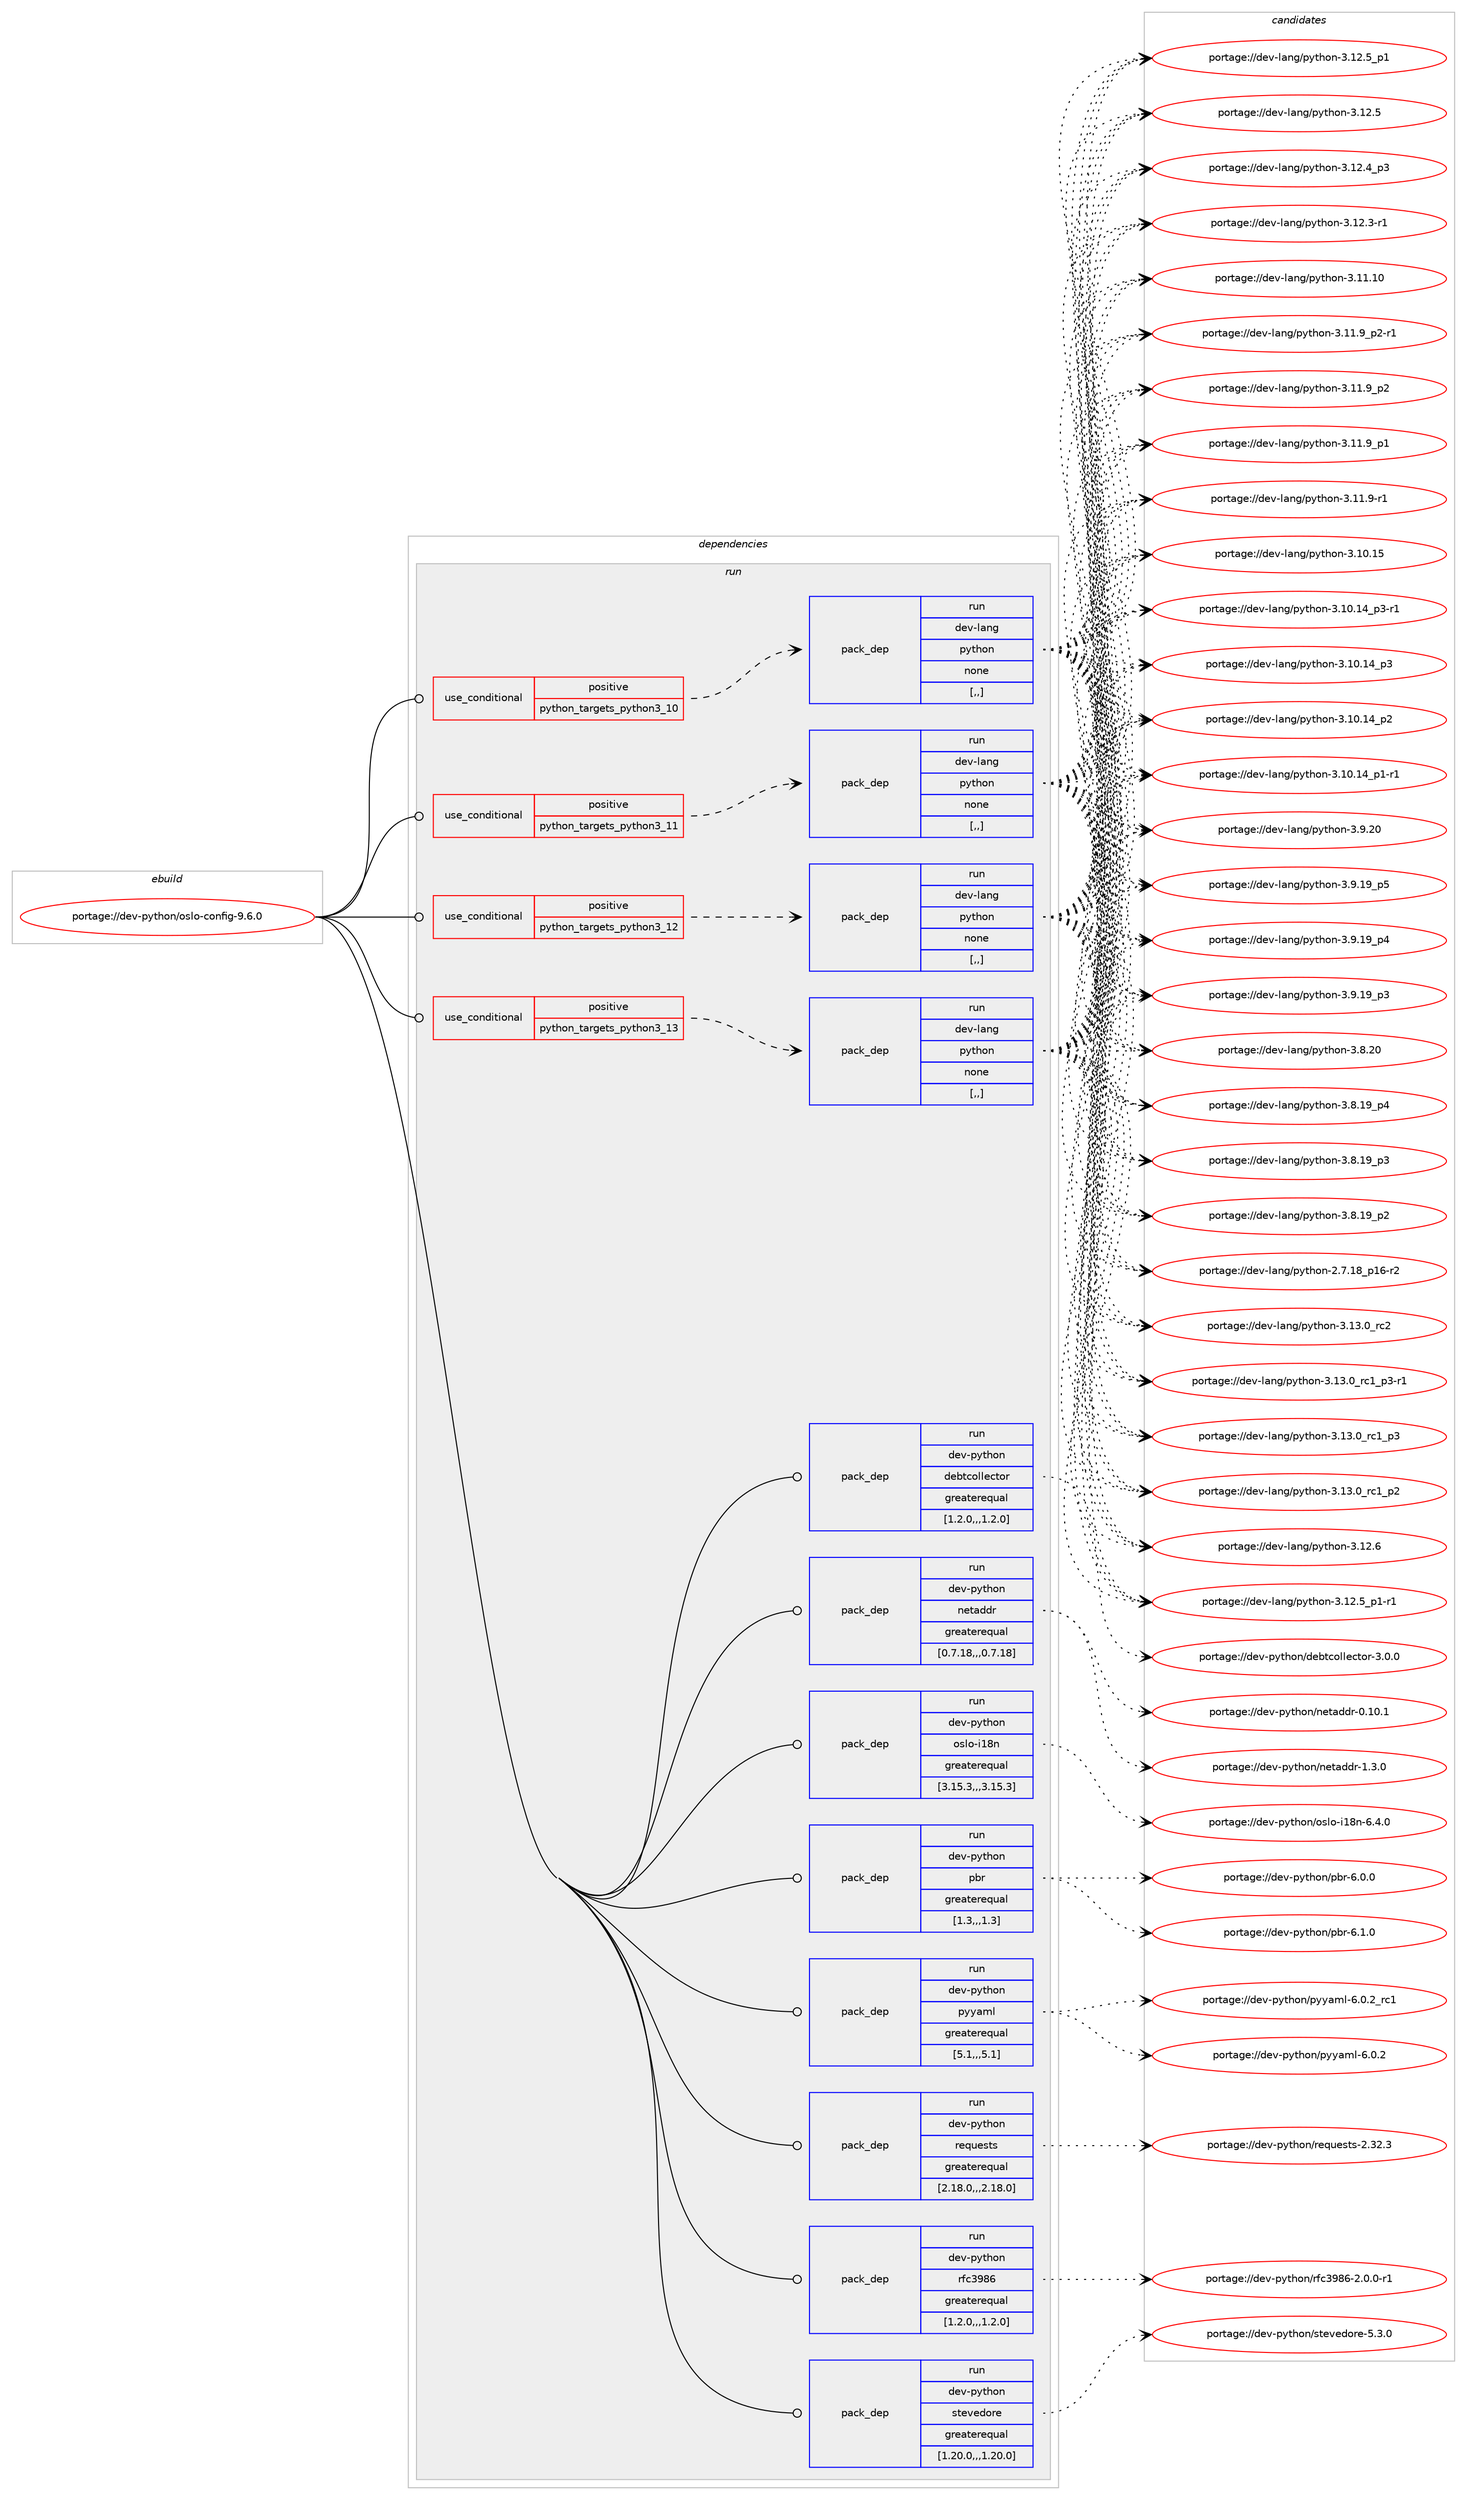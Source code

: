 digraph prolog {

# *************
# Graph options
# *************

newrank=true;
concentrate=true;
compound=true;
graph [rankdir=LR,fontname=Helvetica,fontsize=10,ranksep=1.5];#, ranksep=2.5, nodesep=0.2];
edge  [arrowhead=vee];
node  [fontname=Helvetica,fontsize=10];

# **********
# The ebuild
# **********

subgraph cluster_leftcol {
color=gray;
label=<<i>ebuild</i>>;
id [label="portage://dev-python/oslo-config-9.6.0", color=red, width=4, href="../dev-python/oslo-config-9.6.0.svg"];
}

# ****************
# The dependencies
# ****************

subgraph cluster_midcol {
color=gray;
label=<<i>dependencies</i>>;
subgraph cluster_compile {
fillcolor="#eeeeee";
style=filled;
label=<<i>compile</i>>;
}
subgraph cluster_compileandrun {
fillcolor="#eeeeee";
style=filled;
label=<<i>compile and run</i>>;
}
subgraph cluster_run {
fillcolor="#eeeeee";
style=filled;
label=<<i>run</i>>;
subgraph cond165961 {
dependency647860 [label=<<TABLE BORDER="0" CELLBORDER="1" CELLSPACING="0" CELLPADDING="4"><TR><TD ROWSPAN="3" CELLPADDING="10">use_conditional</TD></TR><TR><TD>positive</TD></TR><TR><TD>python_targets_python3_10</TD></TR></TABLE>>, shape=none, color=red];
subgraph pack477080 {
dependency647861 [label=<<TABLE BORDER="0" CELLBORDER="1" CELLSPACING="0" CELLPADDING="4" WIDTH="220"><TR><TD ROWSPAN="6" CELLPADDING="30">pack_dep</TD></TR><TR><TD WIDTH="110">run</TD></TR><TR><TD>dev-lang</TD></TR><TR><TD>python</TD></TR><TR><TD>none</TD></TR><TR><TD>[,,]</TD></TR></TABLE>>, shape=none, color=blue];
}
dependency647860:e -> dependency647861:w [weight=20,style="dashed",arrowhead="vee"];
}
id:e -> dependency647860:w [weight=20,style="solid",arrowhead="odot"];
subgraph cond165962 {
dependency647862 [label=<<TABLE BORDER="0" CELLBORDER="1" CELLSPACING="0" CELLPADDING="4"><TR><TD ROWSPAN="3" CELLPADDING="10">use_conditional</TD></TR><TR><TD>positive</TD></TR><TR><TD>python_targets_python3_11</TD></TR></TABLE>>, shape=none, color=red];
subgraph pack477081 {
dependency647863 [label=<<TABLE BORDER="0" CELLBORDER="1" CELLSPACING="0" CELLPADDING="4" WIDTH="220"><TR><TD ROWSPAN="6" CELLPADDING="30">pack_dep</TD></TR><TR><TD WIDTH="110">run</TD></TR><TR><TD>dev-lang</TD></TR><TR><TD>python</TD></TR><TR><TD>none</TD></TR><TR><TD>[,,]</TD></TR></TABLE>>, shape=none, color=blue];
}
dependency647862:e -> dependency647863:w [weight=20,style="dashed",arrowhead="vee"];
}
id:e -> dependency647862:w [weight=20,style="solid",arrowhead="odot"];
subgraph cond165963 {
dependency647864 [label=<<TABLE BORDER="0" CELLBORDER="1" CELLSPACING="0" CELLPADDING="4"><TR><TD ROWSPAN="3" CELLPADDING="10">use_conditional</TD></TR><TR><TD>positive</TD></TR><TR><TD>python_targets_python3_12</TD></TR></TABLE>>, shape=none, color=red];
subgraph pack477082 {
dependency647865 [label=<<TABLE BORDER="0" CELLBORDER="1" CELLSPACING="0" CELLPADDING="4" WIDTH="220"><TR><TD ROWSPAN="6" CELLPADDING="30">pack_dep</TD></TR><TR><TD WIDTH="110">run</TD></TR><TR><TD>dev-lang</TD></TR><TR><TD>python</TD></TR><TR><TD>none</TD></TR><TR><TD>[,,]</TD></TR></TABLE>>, shape=none, color=blue];
}
dependency647864:e -> dependency647865:w [weight=20,style="dashed",arrowhead="vee"];
}
id:e -> dependency647864:w [weight=20,style="solid",arrowhead="odot"];
subgraph cond165964 {
dependency647866 [label=<<TABLE BORDER="0" CELLBORDER="1" CELLSPACING="0" CELLPADDING="4"><TR><TD ROWSPAN="3" CELLPADDING="10">use_conditional</TD></TR><TR><TD>positive</TD></TR><TR><TD>python_targets_python3_13</TD></TR></TABLE>>, shape=none, color=red];
subgraph pack477083 {
dependency647867 [label=<<TABLE BORDER="0" CELLBORDER="1" CELLSPACING="0" CELLPADDING="4" WIDTH="220"><TR><TD ROWSPAN="6" CELLPADDING="30">pack_dep</TD></TR><TR><TD WIDTH="110">run</TD></TR><TR><TD>dev-lang</TD></TR><TR><TD>python</TD></TR><TR><TD>none</TD></TR><TR><TD>[,,]</TD></TR></TABLE>>, shape=none, color=blue];
}
dependency647866:e -> dependency647867:w [weight=20,style="dashed",arrowhead="vee"];
}
id:e -> dependency647866:w [weight=20,style="solid",arrowhead="odot"];
subgraph pack477084 {
dependency647868 [label=<<TABLE BORDER="0" CELLBORDER="1" CELLSPACING="0" CELLPADDING="4" WIDTH="220"><TR><TD ROWSPAN="6" CELLPADDING="30">pack_dep</TD></TR><TR><TD WIDTH="110">run</TD></TR><TR><TD>dev-python</TD></TR><TR><TD>debtcollector</TD></TR><TR><TD>greaterequal</TD></TR><TR><TD>[1.2.0,,,1.2.0]</TD></TR></TABLE>>, shape=none, color=blue];
}
id:e -> dependency647868:w [weight=20,style="solid",arrowhead="odot"];
subgraph pack477085 {
dependency647869 [label=<<TABLE BORDER="0" CELLBORDER="1" CELLSPACING="0" CELLPADDING="4" WIDTH="220"><TR><TD ROWSPAN="6" CELLPADDING="30">pack_dep</TD></TR><TR><TD WIDTH="110">run</TD></TR><TR><TD>dev-python</TD></TR><TR><TD>netaddr</TD></TR><TR><TD>greaterequal</TD></TR><TR><TD>[0.7.18,,,0.7.18]</TD></TR></TABLE>>, shape=none, color=blue];
}
id:e -> dependency647869:w [weight=20,style="solid",arrowhead="odot"];
subgraph pack477086 {
dependency647870 [label=<<TABLE BORDER="0" CELLBORDER="1" CELLSPACING="0" CELLPADDING="4" WIDTH="220"><TR><TD ROWSPAN="6" CELLPADDING="30">pack_dep</TD></TR><TR><TD WIDTH="110">run</TD></TR><TR><TD>dev-python</TD></TR><TR><TD>oslo-i18n</TD></TR><TR><TD>greaterequal</TD></TR><TR><TD>[3.15.3,,,3.15.3]</TD></TR></TABLE>>, shape=none, color=blue];
}
id:e -> dependency647870:w [weight=20,style="solid",arrowhead="odot"];
subgraph pack477087 {
dependency647871 [label=<<TABLE BORDER="0" CELLBORDER="1" CELLSPACING="0" CELLPADDING="4" WIDTH="220"><TR><TD ROWSPAN="6" CELLPADDING="30">pack_dep</TD></TR><TR><TD WIDTH="110">run</TD></TR><TR><TD>dev-python</TD></TR><TR><TD>pbr</TD></TR><TR><TD>greaterequal</TD></TR><TR><TD>[1.3,,,1.3]</TD></TR></TABLE>>, shape=none, color=blue];
}
id:e -> dependency647871:w [weight=20,style="solid",arrowhead="odot"];
subgraph pack477088 {
dependency647872 [label=<<TABLE BORDER="0" CELLBORDER="1" CELLSPACING="0" CELLPADDING="4" WIDTH="220"><TR><TD ROWSPAN="6" CELLPADDING="30">pack_dep</TD></TR><TR><TD WIDTH="110">run</TD></TR><TR><TD>dev-python</TD></TR><TR><TD>pyyaml</TD></TR><TR><TD>greaterequal</TD></TR><TR><TD>[5.1,,,5.1]</TD></TR></TABLE>>, shape=none, color=blue];
}
id:e -> dependency647872:w [weight=20,style="solid",arrowhead="odot"];
subgraph pack477089 {
dependency647873 [label=<<TABLE BORDER="0" CELLBORDER="1" CELLSPACING="0" CELLPADDING="4" WIDTH="220"><TR><TD ROWSPAN="6" CELLPADDING="30">pack_dep</TD></TR><TR><TD WIDTH="110">run</TD></TR><TR><TD>dev-python</TD></TR><TR><TD>requests</TD></TR><TR><TD>greaterequal</TD></TR><TR><TD>[2.18.0,,,2.18.0]</TD></TR></TABLE>>, shape=none, color=blue];
}
id:e -> dependency647873:w [weight=20,style="solid",arrowhead="odot"];
subgraph pack477090 {
dependency647874 [label=<<TABLE BORDER="0" CELLBORDER="1" CELLSPACING="0" CELLPADDING="4" WIDTH="220"><TR><TD ROWSPAN="6" CELLPADDING="30">pack_dep</TD></TR><TR><TD WIDTH="110">run</TD></TR><TR><TD>dev-python</TD></TR><TR><TD>rfc3986</TD></TR><TR><TD>greaterequal</TD></TR><TR><TD>[1.2.0,,,1.2.0]</TD></TR></TABLE>>, shape=none, color=blue];
}
id:e -> dependency647874:w [weight=20,style="solid",arrowhead="odot"];
subgraph pack477091 {
dependency647875 [label=<<TABLE BORDER="0" CELLBORDER="1" CELLSPACING="0" CELLPADDING="4" WIDTH="220"><TR><TD ROWSPAN="6" CELLPADDING="30">pack_dep</TD></TR><TR><TD WIDTH="110">run</TD></TR><TR><TD>dev-python</TD></TR><TR><TD>stevedore</TD></TR><TR><TD>greaterequal</TD></TR><TR><TD>[1.20.0,,,1.20.0]</TD></TR></TABLE>>, shape=none, color=blue];
}
id:e -> dependency647875:w [weight=20,style="solid",arrowhead="odot"];
}
}

# **************
# The candidates
# **************

subgraph cluster_choices {
rank=same;
color=gray;
label=<<i>candidates</i>>;

subgraph choice477080 {
color=black;
nodesep=1;
choice10010111845108971101034711212111610411111045514649514648951149950 [label="portage://dev-lang/python-3.13.0_rc2", color=red, width=4,href="../dev-lang/python-3.13.0_rc2.svg"];
choice1001011184510897110103471121211161041111104551464951464895114994995112514511449 [label="portage://dev-lang/python-3.13.0_rc1_p3-r1", color=red, width=4,href="../dev-lang/python-3.13.0_rc1_p3-r1.svg"];
choice100101118451089711010347112121116104111110455146495146489511499499511251 [label="portage://dev-lang/python-3.13.0_rc1_p3", color=red, width=4,href="../dev-lang/python-3.13.0_rc1_p3.svg"];
choice100101118451089711010347112121116104111110455146495146489511499499511250 [label="portage://dev-lang/python-3.13.0_rc1_p2", color=red, width=4,href="../dev-lang/python-3.13.0_rc1_p2.svg"];
choice10010111845108971101034711212111610411111045514649504654 [label="portage://dev-lang/python-3.12.6", color=red, width=4,href="../dev-lang/python-3.12.6.svg"];
choice1001011184510897110103471121211161041111104551464950465395112494511449 [label="portage://dev-lang/python-3.12.5_p1-r1", color=red, width=4,href="../dev-lang/python-3.12.5_p1-r1.svg"];
choice100101118451089711010347112121116104111110455146495046539511249 [label="portage://dev-lang/python-3.12.5_p1", color=red, width=4,href="../dev-lang/python-3.12.5_p1.svg"];
choice10010111845108971101034711212111610411111045514649504653 [label="portage://dev-lang/python-3.12.5", color=red, width=4,href="../dev-lang/python-3.12.5.svg"];
choice100101118451089711010347112121116104111110455146495046529511251 [label="portage://dev-lang/python-3.12.4_p3", color=red, width=4,href="../dev-lang/python-3.12.4_p3.svg"];
choice100101118451089711010347112121116104111110455146495046514511449 [label="portage://dev-lang/python-3.12.3-r1", color=red, width=4,href="../dev-lang/python-3.12.3-r1.svg"];
choice1001011184510897110103471121211161041111104551464949464948 [label="portage://dev-lang/python-3.11.10", color=red, width=4,href="../dev-lang/python-3.11.10.svg"];
choice1001011184510897110103471121211161041111104551464949465795112504511449 [label="portage://dev-lang/python-3.11.9_p2-r1", color=red, width=4,href="../dev-lang/python-3.11.9_p2-r1.svg"];
choice100101118451089711010347112121116104111110455146494946579511250 [label="portage://dev-lang/python-3.11.9_p2", color=red, width=4,href="../dev-lang/python-3.11.9_p2.svg"];
choice100101118451089711010347112121116104111110455146494946579511249 [label="portage://dev-lang/python-3.11.9_p1", color=red, width=4,href="../dev-lang/python-3.11.9_p1.svg"];
choice100101118451089711010347112121116104111110455146494946574511449 [label="portage://dev-lang/python-3.11.9-r1", color=red, width=4,href="../dev-lang/python-3.11.9-r1.svg"];
choice1001011184510897110103471121211161041111104551464948464953 [label="portage://dev-lang/python-3.10.15", color=red, width=4,href="../dev-lang/python-3.10.15.svg"];
choice100101118451089711010347112121116104111110455146494846495295112514511449 [label="portage://dev-lang/python-3.10.14_p3-r1", color=red, width=4,href="../dev-lang/python-3.10.14_p3-r1.svg"];
choice10010111845108971101034711212111610411111045514649484649529511251 [label="portage://dev-lang/python-3.10.14_p3", color=red, width=4,href="../dev-lang/python-3.10.14_p3.svg"];
choice10010111845108971101034711212111610411111045514649484649529511250 [label="portage://dev-lang/python-3.10.14_p2", color=red, width=4,href="../dev-lang/python-3.10.14_p2.svg"];
choice100101118451089711010347112121116104111110455146494846495295112494511449 [label="portage://dev-lang/python-3.10.14_p1-r1", color=red, width=4,href="../dev-lang/python-3.10.14_p1-r1.svg"];
choice10010111845108971101034711212111610411111045514657465048 [label="portage://dev-lang/python-3.9.20", color=red, width=4,href="../dev-lang/python-3.9.20.svg"];
choice100101118451089711010347112121116104111110455146574649579511253 [label="portage://dev-lang/python-3.9.19_p5", color=red, width=4,href="../dev-lang/python-3.9.19_p5.svg"];
choice100101118451089711010347112121116104111110455146574649579511252 [label="portage://dev-lang/python-3.9.19_p4", color=red, width=4,href="../dev-lang/python-3.9.19_p4.svg"];
choice100101118451089711010347112121116104111110455146574649579511251 [label="portage://dev-lang/python-3.9.19_p3", color=red, width=4,href="../dev-lang/python-3.9.19_p3.svg"];
choice10010111845108971101034711212111610411111045514656465048 [label="portage://dev-lang/python-3.8.20", color=red, width=4,href="../dev-lang/python-3.8.20.svg"];
choice100101118451089711010347112121116104111110455146564649579511252 [label="portage://dev-lang/python-3.8.19_p4", color=red, width=4,href="../dev-lang/python-3.8.19_p4.svg"];
choice100101118451089711010347112121116104111110455146564649579511251 [label="portage://dev-lang/python-3.8.19_p3", color=red, width=4,href="../dev-lang/python-3.8.19_p3.svg"];
choice100101118451089711010347112121116104111110455146564649579511250 [label="portage://dev-lang/python-3.8.19_p2", color=red, width=4,href="../dev-lang/python-3.8.19_p2.svg"];
choice100101118451089711010347112121116104111110455046554649569511249544511450 [label="portage://dev-lang/python-2.7.18_p16-r2", color=red, width=4,href="../dev-lang/python-2.7.18_p16-r2.svg"];
dependency647861:e -> choice10010111845108971101034711212111610411111045514649514648951149950:w [style=dotted,weight="100"];
dependency647861:e -> choice1001011184510897110103471121211161041111104551464951464895114994995112514511449:w [style=dotted,weight="100"];
dependency647861:e -> choice100101118451089711010347112121116104111110455146495146489511499499511251:w [style=dotted,weight="100"];
dependency647861:e -> choice100101118451089711010347112121116104111110455146495146489511499499511250:w [style=dotted,weight="100"];
dependency647861:e -> choice10010111845108971101034711212111610411111045514649504654:w [style=dotted,weight="100"];
dependency647861:e -> choice1001011184510897110103471121211161041111104551464950465395112494511449:w [style=dotted,weight="100"];
dependency647861:e -> choice100101118451089711010347112121116104111110455146495046539511249:w [style=dotted,weight="100"];
dependency647861:e -> choice10010111845108971101034711212111610411111045514649504653:w [style=dotted,weight="100"];
dependency647861:e -> choice100101118451089711010347112121116104111110455146495046529511251:w [style=dotted,weight="100"];
dependency647861:e -> choice100101118451089711010347112121116104111110455146495046514511449:w [style=dotted,weight="100"];
dependency647861:e -> choice1001011184510897110103471121211161041111104551464949464948:w [style=dotted,weight="100"];
dependency647861:e -> choice1001011184510897110103471121211161041111104551464949465795112504511449:w [style=dotted,weight="100"];
dependency647861:e -> choice100101118451089711010347112121116104111110455146494946579511250:w [style=dotted,weight="100"];
dependency647861:e -> choice100101118451089711010347112121116104111110455146494946579511249:w [style=dotted,weight="100"];
dependency647861:e -> choice100101118451089711010347112121116104111110455146494946574511449:w [style=dotted,weight="100"];
dependency647861:e -> choice1001011184510897110103471121211161041111104551464948464953:w [style=dotted,weight="100"];
dependency647861:e -> choice100101118451089711010347112121116104111110455146494846495295112514511449:w [style=dotted,weight="100"];
dependency647861:e -> choice10010111845108971101034711212111610411111045514649484649529511251:w [style=dotted,weight="100"];
dependency647861:e -> choice10010111845108971101034711212111610411111045514649484649529511250:w [style=dotted,weight="100"];
dependency647861:e -> choice100101118451089711010347112121116104111110455146494846495295112494511449:w [style=dotted,weight="100"];
dependency647861:e -> choice10010111845108971101034711212111610411111045514657465048:w [style=dotted,weight="100"];
dependency647861:e -> choice100101118451089711010347112121116104111110455146574649579511253:w [style=dotted,weight="100"];
dependency647861:e -> choice100101118451089711010347112121116104111110455146574649579511252:w [style=dotted,weight="100"];
dependency647861:e -> choice100101118451089711010347112121116104111110455146574649579511251:w [style=dotted,weight="100"];
dependency647861:e -> choice10010111845108971101034711212111610411111045514656465048:w [style=dotted,weight="100"];
dependency647861:e -> choice100101118451089711010347112121116104111110455146564649579511252:w [style=dotted,weight="100"];
dependency647861:e -> choice100101118451089711010347112121116104111110455146564649579511251:w [style=dotted,weight="100"];
dependency647861:e -> choice100101118451089711010347112121116104111110455146564649579511250:w [style=dotted,weight="100"];
dependency647861:e -> choice100101118451089711010347112121116104111110455046554649569511249544511450:w [style=dotted,weight="100"];
}
subgraph choice477081 {
color=black;
nodesep=1;
choice10010111845108971101034711212111610411111045514649514648951149950 [label="portage://dev-lang/python-3.13.0_rc2", color=red, width=4,href="../dev-lang/python-3.13.0_rc2.svg"];
choice1001011184510897110103471121211161041111104551464951464895114994995112514511449 [label="portage://dev-lang/python-3.13.0_rc1_p3-r1", color=red, width=4,href="../dev-lang/python-3.13.0_rc1_p3-r1.svg"];
choice100101118451089711010347112121116104111110455146495146489511499499511251 [label="portage://dev-lang/python-3.13.0_rc1_p3", color=red, width=4,href="../dev-lang/python-3.13.0_rc1_p3.svg"];
choice100101118451089711010347112121116104111110455146495146489511499499511250 [label="portage://dev-lang/python-3.13.0_rc1_p2", color=red, width=4,href="../dev-lang/python-3.13.0_rc1_p2.svg"];
choice10010111845108971101034711212111610411111045514649504654 [label="portage://dev-lang/python-3.12.6", color=red, width=4,href="../dev-lang/python-3.12.6.svg"];
choice1001011184510897110103471121211161041111104551464950465395112494511449 [label="portage://dev-lang/python-3.12.5_p1-r1", color=red, width=4,href="../dev-lang/python-3.12.5_p1-r1.svg"];
choice100101118451089711010347112121116104111110455146495046539511249 [label="portage://dev-lang/python-3.12.5_p1", color=red, width=4,href="../dev-lang/python-3.12.5_p1.svg"];
choice10010111845108971101034711212111610411111045514649504653 [label="portage://dev-lang/python-3.12.5", color=red, width=4,href="../dev-lang/python-3.12.5.svg"];
choice100101118451089711010347112121116104111110455146495046529511251 [label="portage://dev-lang/python-3.12.4_p3", color=red, width=4,href="../dev-lang/python-3.12.4_p3.svg"];
choice100101118451089711010347112121116104111110455146495046514511449 [label="portage://dev-lang/python-3.12.3-r1", color=red, width=4,href="../dev-lang/python-3.12.3-r1.svg"];
choice1001011184510897110103471121211161041111104551464949464948 [label="portage://dev-lang/python-3.11.10", color=red, width=4,href="../dev-lang/python-3.11.10.svg"];
choice1001011184510897110103471121211161041111104551464949465795112504511449 [label="portage://dev-lang/python-3.11.9_p2-r1", color=red, width=4,href="../dev-lang/python-3.11.9_p2-r1.svg"];
choice100101118451089711010347112121116104111110455146494946579511250 [label="portage://dev-lang/python-3.11.9_p2", color=red, width=4,href="../dev-lang/python-3.11.9_p2.svg"];
choice100101118451089711010347112121116104111110455146494946579511249 [label="portage://dev-lang/python-3.11.9_p1", color=red, width=4,href="../dev-lang/python-3.11.9_p1.svg"];
choice100101118451089711010347112121116104111110455146494946574511449 [label="portage://dev-lang/python-3.11.9-r1", color=red, width=4,href="../dev-lang/python-3.11.9-r1.svg"];
choice1001011184510897110103471121211161041111104551464948464953 [label="portage://dev-lang/python-3.10.15", color=red, width=4,href="../dev-lang/python-3.10.15.svg"];
choice100101118451089711010347112121116104111110455146494846495295112514511449 [label="portage://dev-lang/python-3.10.14_p3-r1", color=red, width=4,href="../dev-lang/python-3.10.14_p3-r1.svg"];
choice10010111845108971101034711212111610411111045514649484649529511251 [label="portage://dev-lang/python-3.10.14_p3", color=red, width=4,href="../dev-lang/python-3.10.14_p3.svg"];
choice10010111845108971101034711212111610411111045514649484649529511250 [label="portage://dev-lang/python-3.10.14_p2", color=red, width=4,href="../dev-lang/python-3.10.14_p2.svg"];
choice100101118451089711010347112121116104111110455146494846495295112494511449 [label="portage://dev-lang/python-3.10.14_p1-r1", color=red, width=4,href="../dev-lang/python-3.10.14_p1-r1.svg"];
choice10010111845108971101034711212111610411111045514657465048 [label="portage://dev-lang/python-3.9.20", color=red, width=4,href="../dev-lang/python-3.9.20.svg"];
choice100101118451089711010347112121116104111110455146574649579511253 [label="portage://dev-lang/python-3.9.19_p5", color=red, width=4,href="../dev-lang/python-3.9.19_p5.svg"];
choice100101118451089711010347112121116104111110455146574649579511252 [label="portage://dev-lang/python-3.9.19_p4", color=red, width=4,href="../dev-lang/python-3.9.19_p4.svg"];
choice100101118451089711010347112121116104111110455146574649579511251 [label="portage://dev-lang/python-3.9.19_p3", color=red, width=4,href="../dev-lang/python-3.9.19_p3.svg"];
choice10010111845108971101034711212111610411111045514656465048 [label="portage://dev-lang/python-3.8.20", color=red, width=4,href="../dev-lang/python-3.8.20.svg"];
choice100101118451089711010347112121116104111110455146564649579511252 [label="portage://dev-lang/python-3.8.19_p4", color=red, width=4,href="../dev-lang/python-3.8.19_p4.svg"];
choice100101118451089711010347112121116104111110455146564649579511251 [label="portage://dev-lang/python-3.8.19_p3", color=red, width=4,href="../dev-lang/python-3.8.19_p3.svg"];
choice100101118451089711010347112121116104111110455146564649579511250 [label="portage://dev-lang/python-3.8.19_p2", color=red, width=4,href="../dev-lang/python-3.8.19_p2.svg"];
choice100101118451089711010347112121116104111110455046554649569511249544511450 [label="portage://dev-lang/python-2.7.18_p16-r2", color=red, width=4,href="../dev-lang/python-2.7.18_p16-r2.svg"];
dependency647863:e -> choice10010111845108971101034711212111610411111045514649514648951149950:w [style=dotted,weight="100"];
dependency647863:e -> choice1001011184510897110103471121211161041111104551464951464895114994995112514511449:w [style=dotted,weight="100"];
dependency647863:e -> choice100101118451089711010347112121116104111110455146495146489511499499511251:w [style=dotted,weight="100"];
dependency647863:e -> choice100101118451089711010347112121116104111110455146495146489511499499511250:w [style=dotted,weight="100"];
dependency647863:e -> choice10010111845108971101034711212111610411111045514649504654:w [style=dotted,weight="100"];
dependency647863:e -> choice1001011184510897110103471121211161041111104551464950465395112494511449:w [style=dotted,weight="100"];
dependency647863:e -> choice100101118451089711010347112121116104111110455146495046539511249:w [style=dotted,weight="100"];
dependency647863:e -> choice10010111845108971101034711212111610411111045514649504653:w [style=dotted,weight="100"];
dependency647863:e -> choice100101118451089711010347112121116104111110455146495046529511251:w [style=dotted,weight="100"];
dependency647863:e -> choice100101118451089711010347112121116104111110455146495046514511449:w [style=dotted,weight="100"];
dependency647863:e -> choice1001011184510897110103471121211161041111104551464949464948:w [style=dotted,weight="100"];
dependency647863:e -> choice1001011184510897110103471121211161041111104551464949465795112504511449:w [style=dotted,weight="100"];
dependency647863:e -> choice100101118451089711010347112121116104111110455146494946579511250:w [style=dotted,weight="100"];
dependency647863:e -> choice100101118451089711010347112121116104111110455146494946579511249:w [style=dotted,weight="100"];
dependency647863:e -> choice100101118451089711010347112121116104111110455146494946574511449:w [style=dotted,weight="100"];
dependency647863:e -> choice1001011184510897110103471121211161041111104551464948464953:w [style=dotted,weight="100"];
dependency647863:e -> choice100101118451089711010347112121116104111110455146494846495295112514511449:w [style=dotted,weight="100"];
dependency647863:e -> choice10010111845108971101034711212111610411111045514649484649529511251:w [style=dotted,weight="100"];
dependency647863:e -> choice10010111845108971101034711212111610411111045514649484649529511250:w [style=dotted,weight="100"];
dependency647863:e -> choice100101118451089711010347112121116104111110455146494846495295112494511449:w [style=dotted,weight="100"];
dependency647863:e -> choice10010111845108971101034711212111610411111045514657465048:w [style=dotted,weight="100"];
dependency647863:e -> choice100101118451089711010347112121116104111110455146574649579511253:w [style=dotted,weight="100"];
dependency647863:e -> choice100101118451089711010347112121116104111110455146574649579511252:w [style=dotted,weight="100"];
dependency647863:e -> choice100101118451089711010347112121116104111110455146574649579511251:w [style=dotted,weight="100"];
dependency647863:e -> choice10010111845108971101034711212111610411111045514656465048:w [style=dotted,weight="100"];
dependency647863:e -> choice100101118451089711010347112121116104111110455146564649579511252:w [style=dotted,weight="100"];
dependency647863:e -> choice100101118451089711010347112121116104111110455146564649579511251:w [style=dotted,weight="100"];
dependency647863:e -> choice100101118451089711010347112121116104111110455146564649579511250:w [style=dotted,weight="100"];
dependency647863:e -> choice100101118451089711010347112121116104111110455046554649569511249544511450:w [style=dotted,weight="100"];
}
subgraph choice477082 {
color=black;
nodesep=1;
choice10010111845108971101034711212111610411111045514649514648951149950 [label="portage://dev-lang/python-3.13.0_rc2", color=red, width=4,href="../dev-lang/python-3.13.0_rc2.svg"];
choice1001011184510897110103471121211161041111104551464951464895114994995112514511449 [label="portage://dev-lang/python-3.13.0_rc1_p3-r1", color=red, width=4,href="../dev-lang/python-3.13.0_rc1_p3-r1.svg"];
choice100101118451089711010347112121116104111110455146495146489511499499511251 [label="portage://dev-lang/python-3.13.0_rc1_p3", color=red, width=4,href="../dev-lang/python-3.13.0_rc1_p3.svg"];
choice100101118451089711010347112121116104111110455146495146489511499499511250 [label="portage://dev-lang/python-3.13.0_rc1_p2", color=red, width=4,href="../dev-lang/python-3.13.0_rc1_p2.svg"];
choice10010111845108971101034711212111610411111045514649504654 [label="portage://dev-lang/python-3.12.6", color=red, width=4,href="../dev-lang/python-3.12.6.svg"];
choice1001011184510897110103471121211161041111104551464950465395112494511449 [label="portage://dev-lang/python-3.12.5_p1-r1", color=red, width=4,href="../dev-lang/python-3.12.5_p1-r1.svg"];
choice100101118451089711010347112121116104111110455146495046539511249 [label="portage://dev-lang/python-3.12.5_p1", color=red, width=4,href="../dev-lang/python-3.12.5_p1.svg"];
choice10010111845108971101034711212111610411111045514649504653 [label="portage://dev-lang/python-3.12.5", color=red, width=4,href="../dev-lang/python-3.12.5.svg"];
choice100101118451089711010347112121116104111110455146495046529511251 [label="portage://dev-lang/python-3.12.4_p3", color=red, width=4,href="../dev-lang/python-3.12.4_p3.svg"];
choice100101118451089711010347112121116104111110455146495046514511449 [label="portage://dev-lang/python-3.12.3-r1", color=red, width=4,href="../dev-lang/python-3.12.3-r1.svg"];
choice1001011184510897110103471121211161041111104551464949464948 [label="portage://dev-lang/python-3.11.10", color=red, width=4,href="../dev-lang/python-3.11.10.svg"];
choice1001011184510897110103471121211161041111104551464949465795112504511449 [label="portage://dev-lang/python-3.11.9_p2-r1", color=red, width=4,href="../dev-lang/python-3.11.9_p2-r1.svg"];
choice100101118451089711010347112121116104111110455146494946579511250 [label="portage://dev-lang/python-3.11.9_p2", color=red, width=4,href="../dev-lang/python-3.11.9_p2.svg"];
choice100101118451089711010347112121116104111110455146494946579511249 [label="portage://dev-lang/python-3.11.9_p1", color=red, width=4,href="../dev-lang/python-3.11.9_p1.svg"];
choice100101118451089711010347112121116104111110455146494946574511449 [label="portage://dev-lang/python-3.11.9-r1", color=red, width=4,href="../dev-lang/python-3.11.9-r1.svg"];
choice1001011184510897110103471121211161041111104551464948464953 [label="portage://dev-lang/python-3.10.15", color=red, width=4,href="../dev-lang/python-3.10.15.svg"];
choice100101118451089711010347112121116104111110455146494846495295112514511449 [label="portage://dev-lang/python-3.10.14_p3-r1", color=red, width=4,href="../dev-lang/python-3.10.14_p3-r1.svg"];
choice10010111845108971101034711212111610411111045514649484649529511251 [label="portage://dev-lang/python-3.10.14_p3", color=red, width=4,href="../dev-lang/python-3.10.14_p3.svg"];
choice10010111845108971101034711212111610411111045514649484649529511250 [label="portage://dev-lang/python-3.10.14_p2", color=red, width=4,href="../dev-lang/python-3.10.14_p2.svg"];
choice100101118451089711010347112121116104111110455146494846495295112494511449 [label="portage://dev-lang/python-3.10.14_p1-r1", color=red, width=4,href="../dev-lang/python-3.10.14_p1-r1.svg"];
choice10010111845108971101034711212111610411111045514657465048 [label="portage://dev-lang/python-3.9.20", color=red, width=4,href="../dev-lang/python-3.9.20.svg"];
choice100101118451089711010347112121116104111110455146574649579511253 [label="portage://dev-lang/python-3.9.19_p5", color=red, width=4,href="../dev-lang/python-3.9.19_p5.svg"];
choice100101118451089711010347112121116104111110455146574649579511252 [label="portage://dev-lang/python-3.9.19_p4", color=red, width=4,href="../dev-lang/python-3.9.19_p4.svg"];
choice100101118451089711010347112121116104111110455146574649579511251 [label="portage://dev-lang/python-3.9.19_p3", color=red, width=4,href="../dev-lang/python-3.9.19_p3.svg"];
choice10010111845108971101034711212111610411111045514656465048 [label="portage://dev-lang/python-3.8.20", color=red, width=4,href="../dev-lang/python-3.8.20.svg"];
choice100101118451089711010347112121116104111110455146564649579511252 [label="portage://dev-lang/python-3.8.19_p4", color=red, width=4,href="../dev-lang/python-3.8.19_p4.svg"];
choice100101118451089711010347112121116104111110455146564649579511251 [label="portage://dev-lang/python-3.8.19_p3", color=red, width=4,href="../dev-lang/python-3.8.19_p3.svg"];
choice100101118451089711010347112121116104111110455146564649579511250 [label="portage://dev-lang/python-3.8.19_p2", color=red, width=4,href="../dev-lang/python-3.8.19_p2.svg"];
choice100101118451089711010347112121116104111110455046554649569511249544511450 [label="portage://dev-lang/python-2.7.18_p16-r2", color=red, width=4,href="../dev-lang/python-2.7.18_p16-r2.svg"];
dependency647865:e -> choice10010111845108971101034711212111610411111045514649514648951149950:w [style=dotted,weight="100"];
dependency647865:e -> choice1001011184510897110103471121211161041111104551464951464895114994995112514511449:w [style=dotted,weight="100"];
dependency647865:e -> choice100101118451089711010347112121116104111110455146495146489511499499511251:w [style=dotted,weight="100"];
dependency647865:e -> choice100101118451089711010347112121116104111110455146495146489511499499511250:w [style=dotted,weight="100"];
dependency647865:e -> choice10010111845108971101034711212111610411111045514649504654:w [style=dotted,weight="100"];
dependency647865:e -> choice1001011184510897110103471121211161041111104551464950465395112494511449:w [style=dotted,weight="100"];
dependency647865:e -> choice100101118451089711010347112121116104111110455146495046539511249:w [style=dotted,weight="100"];
dependency647865:e -> choice10010111845108971101034711212111610411111045514649504653:w [style=dotted,weight="100"];
dependency647865:e -> choice100101118451089711010347112121116104111110455146495046529511251:w [style=dotted,weight="100"];
dependency647865:e -> choice100101118451089711010347112121116104111110455146495046514511449:w [style=dotted,weight="100"];
dependency647865:e -> choice1001011184510897110103471121211161041111104551464949464948:w [style=dotted,weight="100"];
dependency647865:e -> choice1001011184510897110103471121211161041111104551464949465795112504511449:w [style=dotted,weight="100"];
dependency647865:e -> choice100101118451089711010347112121116104111110455146494946579511250:w [style=dotted,weight="100"];
dependency647865:e -> choice100101118451089711010347112121116104111110455146494946579511249:w [style=dotted,weight="100"];
dependency647865:e -> choice100101118451089711010347112121116104111110455146494946574511449:w [style=dotted,weight="100"];
dependency647865:e -> choice1001011184510897110103471121211161041111104551464948464953:w [style=dotted,weight="100"];
dependency647865:e -> choice100101118451089711010347112121116104111110455146494846495295112514511449:w [style=dotted,weight="100"];
dependency647865:e -> choice10010111845108971101034711212111610411111045514649484649529511251:w [style=dotted,weight="100"];
dependency647865:e -> choice10010111845108971101034711212111610411111045514649484649529511250:w [style=dotted,weight="100"];
dependency647865:e -> choice100101118451089711010347112121116104111110455146494846495295112494511449:w [style=dotted,weight="100"];
dependency647865:e -> choice10010111845108971101034711212111610411111045514657465048:w [style=dotted,weight="100"];
dependency647865:e -> choice100101118451089711010347112121116104111110455146574649579511253:w [style=dotted,weight="100"];
dependency647865:e -> choice100101118451089711010347112121116104111110455146574649579511252:w [style=dotted,weight="100"];
dependency647865:e -> choice100101118451089711010347112121116104111110455146574649579511251:w [style=dotted,weight="100"];
dependency647865:e -> choice10010111845108971101034711212111610411111045514656465048:w [style=dotted,weight="100"];
dependency647865:e -> choice100101118451089711010347112121116104111110455146564649579511252:w [style=dotted,weight="100"];
dependency647865:e -> choice100101118451089711010347112121116104111110455146564649579511251:w [style=dotted,weight="100"];
dependency647865:e -> choice100101118451089711010347112121116104111110455146564649579511250:w [style=dotted,weight="100"];
dependency647865:e -> choice100101118451089711010347112121116104111110455046554649569511249544511450:w [style=dotted,weight="100"];
}
subgraph choice477083 {
color=black;
nodesep=1;
choice10010111845108971101034711212111610411111045514649514648951149950 [label="portage://dev-lang/python-3.13.0_rc2", color=red, width=4,href="../dev-lang/python-3.13.0_rc2.svg"];
choice1001011184510897110103471121211161041111104551464951464895114994995112514511449 [label="portage://dev-lang/python-3.13.0_rc1_p3-r1", color=red, width=4,href="../dev-lang/python-3.13.0_rc1_p3-r1.svg"];
choice100101118451089711010347112121116104111110455146495146489511499499511251 [label="portage://dev-lang/python-3.13.0_rc1_p3", color=red, width=4,href="../dev-lang/python-3.13.0_rc1_p3.svg"];
choice100101118451089711010347112121116104111110455146495146489511499499511250 [label="portage://dev-lang/python-3.13.0_rc1_p2", color=red, width=4,href="../dev-lang/python-3.13.0_rc1_p2.svg"];
choice10010111845108971101034711212111610411111045514649504654 [label="portage://dev-lang/python-3.12.6", color=red, width=4,href="../dev-lang/python-3.12.6.svg"];
choice1001011184510897110103471121211161041111104551464950465395112494511449 [label="portage://dev-lang/python-3.12.5_p1-r1", color=red, width=4,href="../dev-lang/python-3.12.5_p1-r1.svg"];
choice100101118451089711010347112121116104111110455146495046539511249 [label="portage://dev-lang/python-3.12.5_p1", color=red, width=4,href="../dev-lang/python-3.12.5_p1.svg"];
choice10010111845108971101034711212111610411111045514649504653 [label="portage://dev-lang/python-3.12.5", color=red, width=4,href="../dev-lang/python-3.12.5.svg"];
choice100101118451089711010347112121116104111110455146495046529511251 [label="portage://dev-lang/python-3.12.4_p3", color=red, width=4,href="../dev-lang/python-3.12.4_p3.svg"];
choice100101118451089711010347112121116104111110455146495046514511449 [label="portage://dev-lang/python-3.12.3-r1", color=red, width=4,href="../dev-lang/python-3.12.3-r1.svg"];
choice1001011184510897110103471121211161041111104551464949464948 [label="portage://dev-lang/python-3.11.10", color=red, width=4,href="../dev-lang/python-3.11.10.svg"];
choice1001011184510897110103471121211161041111104551464949465795112504511449 [label="portage://dev-lang/python-3.11.9_p2-r1", color=red, width=4,href="../dev-lang/python-3.11.9_p2-r1.svg"];
choice100101118451089711010347112121116104111110455146494946579511250 [label="portage://dev-lang/python-3.11.9_p2", color=red, width=4,href="../dev-lang/python-3.11.9_p2.svg"];
choice100101118451089711010347112121116104111110455146494946579511249 [label="portage://dev-lang/python-3.11.9_p1", color=red, width=4,href="../dev-lang/python-3.11.9_p1.svg"];
choice100101118451089711010347112121116104111110455146494946574511449 [label="portage://dev-lang/python-3.11.9-r1", color=red, width=4,href="../dev-lang/python-3.11.9-r1.svg"];
choice1001011184510897110103471121211161041111104551464948464953 [label="portage://dev-lang/python-3.10.15", color=red, width=4,href="../dev-lang/python-3.10.15.svg"];
choice100101118451089711010347112121116104111110455146494846495295112514511449 [label="portage://dev-lang/python-3.10.14_p3-r1", color=red, width=4,href="../dev-lang/python-3.10.14_p3-r1.svg"];
choice10010111845108971101034711212111610411111045514649484649529511251 [label="portage://dev-lang/python-3.10.14_p3", color=red, width=4,href="../dev-lang/python-3.10.14_p3.svg"];
choice10010111845108971101034711212111610411111045514649484649529511250 [label="portage://dev-lang/python-3.10.14_p2", color=red, width=4,href="../dev-lang/python-3.10.14_p2.svg"];
choice100101118451089711010347112121116104111110455146494846495295112494511449 [label="portage://dev-lang/python-3.10.14_p1-r1", color=red, width=4,href="../dev-lang/python-3.10.14_p1-r1.svg"];
choice10010111845108971101034711212111610411111045514657465048 [label="portage://dev-lang/python-3.9.20", color=red, width=4,href="../dev-lang/python-3.9.20.svg"];
choice100101118451089711010347112121116104111110455146574649579511253 [label="portage://dev-lang/python-3.9.19_p5", color=red, width=4,href="../dev-lang/python-3.9.19_p5.svg"];
choice100101118451089711010347112121116104111110455146574649579511252 [label="portage://dev-lang/python-3.9.19_p4", color=red, width=4,href="../dev-lang/python-3.9.19_p4.svg"];
choice100101118451089711010347112121116104111110455146574649579511251 [label="portage://dev-lang/python-3.9.19_p3", color=red, width=4,href="../dev-lang/python-3.9.19_p3.svg"];
choice10010111845108971101034711212111610411111045514656465048 [label="portage://dev-lang/python-3.8.20", color=red, width=4,href="../dev-lang/python-3.8.20.svg"];
choice100101118451089711010347112121116104111110455146564649579511252 [label="portage://dev-lang/python-3.8.19_p4", color=red, width=4,href="../dev-lang/python-3.8.19_p4.svg"];
choice100101118451089711010347112121116104111110455146564649579511251 [label="portage://dev-lang/python-3.8.19_p3", color=red, width=4,href="../dev-lang/python-3.8.19_p3.svg"];
choice100101118451089711010347112121116104111110455146564649579511250 [label="portage://dev-lang/python-3.8.19_p2", color=red, width=4,href="../dev-lang/python-3.8.19_p2.svg"];
choice100101118451089711010347112121116104111110455046554649569511249544511450 [label="portage://dev-lang/python-2.7.18_p16-r2", color=red, width=4,href="../dev-lang/python-2.7.18_p16-r2.svg"];
dependency647867:e -> choice10010111845108971101034711212111610411111045514649514648951149950:w [style=dotted,weight="100"];
dependency647867:e -> choice1001011184510897110103471121211161041111104551464951464895114994995112514511449:w [style=dotted,weight="100"];
dependency647867:e -> choice100101118451089711010347112121116104111110455146495146489511499499511251:w [style=dotted,weight="100"];
dependency647867:e -> choice100101118451089711010347112121116104111110455146495146489511499499511250:w [style=dotted,weight="100"];
dependency647867:e -> choice10010111845108971101034711212111610411111045514649504654:w [style=dotted,weight="100"];
dependency647867:e -> choice1001011184510897110103471121211161041111104551464950465395112494511449:w [style=dotted,weight="100"];
dependency647867:e -> choice100101118451089711010347112121116104111110455146495046539511249:w [style=dotted,weight="100"];
dependency647867:e -> choice10010111845108971101034711212111610411111045514649504653:w [style=dotted,weight="100"];
dependency647867:e -> choice100101118451089711010347112121116104111110455146495046529511251:w [style=dotted,weight="100"];
dependency647867:e -> choice100101118451089711010347112121116104111110455146495046514511449:w [style=dotted,weight="100"];
dependency647867:e -> choice1001011184510897110103471121211161041111104551464949464948:w [style=dotted,weight="100"];
dependency647867:e -> choice1001011184510897110103471121211161041111104551464949465795112504511449:w [style=dotted,weight="100"];
dependency647867:e -> choice100101118451089711010347112121116104111110455146494946579511250:w [style=dotted,weight="100"];
dependency647867:e -> choice100101118451089711010347112121116104111110455146494946579511249:w [style=dotted,weight="100"];
dependency647867:e -> choice100101118451089711010347112121116104111110455146494946574511449:w [style=dotted,weight="100"];
dependency647867:e -> choice1001011184510897110103471121211161041111104551464948464953:w [style=dotted,weight="100"];
dependency647867:e -> choice100101118451089711010347112121116104111110455146494846495295112514511449:w [style=dotted,weight="100"];
dependency647867:e -> choice10010111845108971101034711212111610411111045514649484649529511251:w [style=dotted,weight="100"];
dependency647867:e -> choice10010111845108971101034711212111610411111045514649484649529511250:w [style=dotted,weight="100"];
dependency647867:e -> choice100101118451089711010347112121116104111110455146494846495295112494511449:w [style=dotted,weight="100"];
dependency647867:e -> choice10010111845108971101034711212111610411111045514657465048:w [style=dotted,weight="100"];
dependency647867:e -> choice100101118451089711010347112121116104111110455146574649579511253:w [style=dotted,weight="100"];
dependency647867:e -> choice100101118451089711010347112121116104111110455146574649579511252:w [style=dotted,weight="100"];
dependency647867:e -> choice100101118451089711010347112121116104111110455146574649579511251:w [style=dotted,weight="100"];
dependency647867:e -> choice10010111845108971101034711212111610411111045514656465048:w [style=dotted,weight="100"];
dependency647867:e -> choice100101118451089711010347112121116104111110455146564649579511252:w [style=dotted,weight="100"];
dependency647867:e -> choice100101118451089711010347112121116104111110455146564649579511251:w [style=dotted,weight="100"];
dependency647867:e -> choice100101118451089711010347112121116104111110455146564649579511250:w [style=dotted,weight="100"];
dependency647867:e -> choice100101118451089711010347112121116104111110455046554649569511249544511450:w [style=dotted,weight="100"];
}
subgraph choice477084 {
color=black;
nodesep=1;
choice1001011184511212111610411111047100101981169911110810810199116111114455146484648 [label="portage://dev-python/debtcollector-3.0.0", color=red, width=4,href="../dev-python/debtcollector-3.0.0.svg"];
dependency647868:e -> choice1001011184511212111610411111047100101981169911110810810199116111114455146484648:w [style=dotted,weight="100"];
}
subgraph choice477085 {
color=black;
nodesep=1;
choice100101118451121211161041111104711010111697100100114454946514648 [label="portage://dev-python/netaddr-1.3.0", color=red, width=4,href="../dev-python/netaddr-1.3.0.svg"];
choice10010111845112121116104111110471101011169710010011445484649484649 [label="portage://dev-python/netaddr-0.10.1", color=red, width=4,href="../dev-python/netaddr-0.10.1.svg"];
dependency647869:e -> choice100101118451121211161041111104711010111697100100114454946514648:w [style=dotted,weight="100"];
dependency647869:e -> choice10010111845112121116104111110471101011169710010011445484649484649:w [style=dotted,weight="100"];
}
subgraph choice477086 {
color=black;
nodesep=1;
choice1001011184511212111610411111047111115108111451054956110455446524648 [label="portage://dev-python/oslo-i18n-6.4.0", color=red, width=4,href="../dev-python/oslo-i18n-6.4.0.svg"];
dependency647870:e -> choice1001011184511212111610411111047111115108111451054956110455446524648:w [style=dotted,weight="100"];
}
subgraph choice477087 {
color=black;
nodesep=1;
choice100101118451121211161041111104711298114455446494648 [label="portage://dev-python/pbr-6.1.0", color=red, width=4,href="../dev-python/pbr-6.1.0.svg"];
choice100101118451121211161041111104711298114455446484648 [label="portage://dev-python/pbr-6.0.0", color=red, width=4,href="../dev-python/pbr-6.0.0.svg"];
dependency647871:e -> choice100101118451121211161041111104711298114455446494648:w [style=dotted,weight="100"];
dependency647871:e -> choice100101118451121211161041111104711298114455446484648:w [style=dotted,weight="100"];
}
subgraph choice477088 {
color=black;
nodesep=1;
choice100101118451121211161041111104711212112197109108455446484650951149949 [label="portage://dev-python/pyyaml-6.0.2_rc1", color=red, width=4,href="../dev-python/pyyaml-6.0.2_rc1.svg"];
choice100101118451121211161041111104711212112197109108455446484650 [label="portage://dev-python/pyyaml-6.0.2", color=red, width=4,href="../dev-python/pyyaml-6.0.2.svg"];
dependency647872:e -> choice100101118451121211161041111104711212112197109108455446484650951149949:w [style=dotted,weight="100"];
dependency647872:e -> choice100101118451121211161041111104711212112197109108455446484650:w [style=dotted,weight="100"];
}
subgraph choice477089 {
color=black;
nodesep=1;
choice100101118451121211161041111104711410111311710111511611545504651504651 [label="portage://dev-python/requests-2.32.3", color=red, width=4,href="../dev-python/requests-2.32.3.svg"];
dependency647873:e -> choice100101118451121211161041111104711410111311710111511611545504651504651:w [style=dotted,weight="100"];
}
subgraph choice477090 {
color=black;
nodesep=1;
choice100101118451121211161041111104711410299515756544550464846484511449 [label="portage://dev-python/rfc3986-2.0.0-r1", color=red, width=4,href="../dev-python/rfc3986-2.0.0-r1.svg"];
dependency647874:e -> choice100101118451121211161041111104711410299515756544550464846484511449:w [style=dotted,weight="100"];
}
subgraph choice477091 {
color=black;
nodesep=1;
choice1001011184511212111610411111047115116101118101100111114101455346514648 [label="portage://dev-python/stevedore-5.3.0", color=red, width=4,href="../dev-python/stevedore-5.3.0.svg"];
dependency647875:e -> choice1001011184511212111610411111047115116101118101100111114101455346514648:w [style=dotted,weight="100"];
}
}

}
